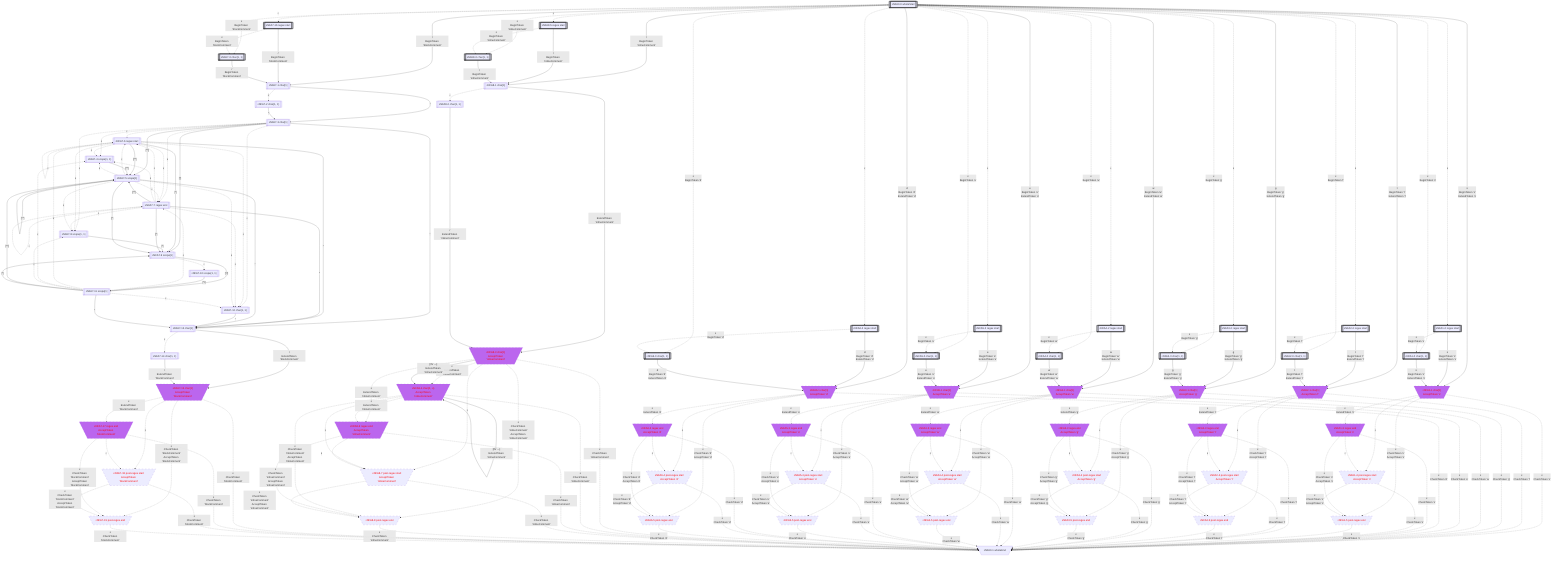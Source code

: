 flowchart
classDef c0001 color:#FF0000;
classDef c0010 stroke-dasharray: 10 10;
classDef c0011 stroke-dasharray: 10 10,color:#FF0000;
classDef c0100 fill:#BB66EE;
classDef c0101 fill:#BB66EE,color:#FF0000;
classDef c0110 fill:#BB66EE,stroke-dasharray: 10 10;
classDef c0111 fill:#BB66EE,stroke-dasharray: 10 10,color:#FF0000;
classDef c1000 stroke:#333,stroke-width:4px;
classDef c1001 stroke:#333,stroke-width:4px,color:#FF0000;
classDef c1010 stroke:#333,stroke-width:4px,stroke-dasharray: 10 10;
classDef c1011 stroke:#333,stroke-width:4px,stroke-dasharray: 10 10,color:#FF0000;
classDef c1100 stroke:#333,stroke-width:4px,fill:#BB66EE;
classDef c1101 stroke:#333,stroke-width:4px,fill:#BB66EE,color:#FF0000;
classDef c1110 stroke:#333,stroke-width:4px,fill:#BB66EE,stroke-dasharray: 10 10;
classDef c1111 stroke:#333,stroke-width:4px,fill:#BB66EE,stroke-dasharray: 10 10,color:#FF0000;
eNFA0_0_13873320[["εNFA0-0 wholeStart"]]
class eNFA0_0_13873320 c1000;
eNFA1_2_49997107[["εNFA1-2 regex start"]]
class eNFA1_2_49997107 c1000;
eNFA2_2_57751017[["εNFA2-2 regex start"]]
class eNFA2_2_57751017 c1000;
eNFA3_2_47320783[["εNFA3-2 regex start"]]
class eNFA3_2_47320783 c1000;
eNFA4_2_23233871[["εNFA4-2 regex start"]]
class eNFA4_2_23233871 c1000;
eNFA5_2_7778251[["εNFA5-2 regex start"]]
class eNFA5_2_7778251 c1000;
eNFA6_2_2895395[["εNFA6-2 regex start"]]
class eNFA6_2_2895395 c1000;
eNFA7_16_26058562[["εNFA7-16 regex start"]]
class eNFA7_16_26058562 c1000;
eNFA8_5_33200472[["εNFA8-5 regex start"]]
class eNFA8_5_33200472 c1000;
eNFA1_0_46804961[["εNFA1-0 char{1, 1}"]]
class eNFA1_0_46804961 c1000;
eNFA2_0_64300229[["εNFA2-0 char{1, 1}"]]
class eNFA2_0_64300229 c1000;
eNFA3_0_27486043[["εNFA3-0 char{1, 1}"]]
class eNFA3_0_27486043 c1000;
eNFA4_0_14412003[["εNFA4-0 char{1, 1}"]]
class eNFA4_0_14412003 c1000;
eNFA5_0_762524[["εNFA5-0 char{1, 1}"]]
class eNFA5_0_762524 c1000;
eNFA6_0_36869576[["εNFA6-0 char{1, 1}"]]
class eNFA6_0_36869576 c1000;
eNFA7_0_40946598[["εNFA7-0 char{1, 1}"]]
class eNFA7_0_40946598 c1000;
eNFA8_0_13849974[["εNFA8-0 char{1, 1}"]]
class eNFA8_0_13849974 c1000;
eNFA1_1_18591470[\"εNFA1-1 char[1]
AcceptToken 's'"/]
class eNFA1_1_18591470 c0111;
eNFA2_1_41831152[\"εNFA2-1 char[1]
AcceptToken 't'"/]
class eNFA2_1_41831152 c0111;
eNFA3_1_46047796[\"εNFA3-1 char[1]
AcceptToken 'g'"/]
class eNFA3_1_46047796 c0111;
eNFA4_1_62599163[\"εNFA4-1 char[1]
AcceptToken 'w'"/]
class eNFA4_1_62599163 c0111;
eNFA5_1_6862723[\"εNFA5-1 char[1]
AcceptToken 'e'"/]
class eNFA5_1_6862723 c0111;
eNFA6_1_63390733[\"εNFA6-1 char[1]
AcceptToken 'd'"/]
class eNFA6_1_63390733 c0111;
eNFA7_1_48106092[["εNFA7-1 char[1]"]]
eNFA8_1_4279416[["εNFA8-1 char[1]"]]
eNFA1_3_33105505[\"εNFA1-3 regex end
AcceptToken 's'"/]
class eNFA1_3_33105505 c0111;
eNFA1_4_29514091[\"εNFA1-4 post-regex start
AcceptToken 's'"/]
class eNFA1_4_29514091 c0011;
eNFA1_5_12830622[\"εNFA1-5 post-regex end"/]
class eNFA1_5_12830622 c0011;
eNFA0_1_31251786[\"εNFA0-1 wholeEnd"/]
eNFA2_3_40936054[\"εNFA2-3 regex end
AcceptToken 't'"/]
class eNFA2_3_40936054 c0111;
eNFA2_4_32880166[\"εNFA2-4 post-regex start
AcceptToken 't'"/]
class eNFA2_4_32880166 c0011;
eNFA2_5_3472420[\"εNFA2-5 post-regex end"/]
class eNFA2_5_3472420 c0011;
eNFA3_3_11776988[\"εNFA3-3 regex end
AcceptToken 'g'"/]
class eNFA3_3_11776988 c0111;
eNFA3_4_38884035[\"εNFA3-4 post-regex start
AcceptToken 'g'"/]
class eNFA3_4_38884035 c0011;
eNFA3_5_48366737[\"εNFA3-5 post-regex end"/]
class eNFA3_5_48366737 c0011;
eNFA4_3_26521557[\"εNFA4-3 regex end
AcceptToken 'w'"/]
class eNFA4_3_26521557 c0111;
eNFA4_4_37367427[\"εNFA4-4 post-regex start
AcceptToken 'w'"/]
class eNFA4_4_37367427 c0011;
eNFA4_5_32647452[\"εNFA4-5 post-regex end"/]
class eNFA4_5_32647452 c0011;
eNFA5_3_61764512[\"εNFA5-3 regex end
AcceptToken 'e'"/]
class eNFA5_3_61764512 c0111;
eNFA5_4_19009700[\"εNFA5-4 post-regex start
AcceptToken 'e'"/]
class eNFA5_4_19009700 c0011;
eNFA5_5_25391616[\"εNFA5-5 post-regex end"/]
class eNFA5_5_25391616 c0011;
eNFA6_3_33645693[\"εNFA6-3 regex end
AcceptToken 'd'"/]
class eNFA6_3_33645693 c0111;
eNFA6_4_34375783[\"εNFA6-4 post-regex start
AcceptToken 'd'"/]
class eNFA6_4_34375783 c0011;
eNFA6_5_27197959[\"εNFA6-5 post-regex end"/]
class eNFA6_5_27197959 c0011;
eNFA7_2_11088383[["εNFA7-2 char{1, 1}"]]
eNFA7_3_41845253[["εNFA7-3 char[1]"]]
eNFA8_2_38514744[["εNFA8-2 char{1, 1}"]]
eNFA8_3_2174690[\"εNFA8-3 char[1]
AcceptToken 'inlineComment'"/]
class eNFA8_3_2174690 c0111;
eNFA7_6_43455040[["εNFA7-6 regex start"]]
eNFA7_4_30197369[["εNFA7-4 scope{1, 1}"]]
eNFA7_8_55551046[["εNFA7-8 scope{1, 1}"]]
eNFA7_7_3340866[["εNFA7-7 regex end"]]
eNFA7_5_34022319[["εNFA7-5 scope[1]"]]
eNFA7_9_32686589[["εNFA7-9 scope[1]"]]
eNFA7_12_41062959[["εNFA7-12 char{1, 1}"]]
eNFA7_13_30368075[["εNFA7-13 char[1]"]]
eNFA8_4_30067794[\"εNFA8-4 char{0, ∞}
AcceptToken 'inlineComment'"/]
class eNFA8_4_30067794 c0111;
eNFA8_6_19572211[\"εNFA8-6 regex end
AcceptToken 'inlineComment'"/]
class eNFA8_6_19572211 c0111;
eNFA8_7_57540904[\"εNFA8-7 post-regex start
AcceptToken 'inlineComment'"/]
class eNFA8_7_57540904 c0011;
eNFA8_8_16358126[\"εNFA8-8 post-regex end"/]
class eNFA8_8_16358126 c0011;
eNFA7_10_25743851[["εNFA7-10 scope{1, 1}"]]
eNFA7_11_13005406[["εNFA7-11 scope[1]"]]
eNFA7_14_30301652[["εNFA7-14 char{1, 1}"]]
eNFA7_15_32975066[\"εNFA7-15 char[1]
AcceptToken 'blockComment'"/]
class eNFA7_15_32975066 c0111;
eNFA7_17_28340140[\"εNFA7-17 regex end
AcceptToken 'blockComment'"/]
class eNFA7_17_28340140 c0111;
eNFA7_18_53734669[\"εNFA7-18 post-regex start
AcceptToken 'blockComment'"/]
class eNFA7_18_53734669 c0011;
eNFA7_19_49939793[\"εNFA7-19 post-regex end"/]
class eNFA7_19_49939793 c0011;
eNFA0_0_13873320 -.->|"ε"|eNFA1_2_49997107
eNFA0_0_13873320 -.->|"ε"|eNFA2_2_57751017
eNFA0_0_13873320 -.->|"ε"|eNFA3_2_47320783
eNFA0_0_13873320 -.->|"ε"|eNFA4_2_23233871
eNFA0_0_13873320 -.->|"ε"|eNFA5_2_7778251
eNFA0_0_13873320 -.->|"ε"|eNFA6_2_2895395
eNFA0_0_13873320 -.->|"ε"|eNFA7_16_26058562
eNFA0_0_13873320 -.->|"ε"|eNFA8_5_33200472
eNFA0_0_13873320 -.->|"ε
BeginToken 's'"|eNFA1_0_46804961
eNFA0_0_13873320 -.->|"ε
BeginToken 't'"|eNFA2_0_64300229
eNFA0_0_13873320 -.->|"ε
BeginToken 'g'"|eNFA3_0_27486043
eNFA0_0_13873320 -.->|"ε
BeginToken 'w'"|eNFA4_0_14412003
eNFA0_0_13873320 -.->|"ε
BeginToken 'e'"|eNFA5_0_762524
eNFA0_0_13873320 -.->|"ε
BeginToken 'd'"|eNFA6_0_36869576
eNFA0_0_13873320 -.->|"ε
BeginToken 'blockComment'"|eNFA7_0_40946598
eNFA0_0_13873320 -.->|"ε
BeginToken 'inlineComment'"|eNFA8_0_13849974
eNFA0_0_13873320 -->|"s
BeginToken 's'
ExtendToken 's'"|eNFA1_1_18591470
eNFA0_0_13873320 -->|"t
BeginToken 't'
ExtendToken 't'"|eNFA2_1_41831152
eNFA0_0_13873320 -->|"g
BeginToken 'g'
ExtendToken 'g'"|eNFA3_1_46047796
eNFA0_0_13873320 -->|"w
BeginToken 'w'
ExtendToken 'w'"|eNFA4_1_62599163
eNFA0_0_13873320 -->|"e
BeginToken 'e'
ExtendToken 'e'"|eNFA5_1_6862723
eNFA0_0_13873320 -->|"d
BeginToken 'd'
ExtendToken 'd'"|eNFA6_1_63390733
eNFA0_0_13873320 -->|"/
BeginToken 'blockComment'"|eNFA7_1_48106092
eNFA0_0_13873320 -->|"/
BeginToken 'inlineComment'"|eNFA8_1_4279416
eNFA1_2_49997107 -.->|"ε
BeginToken 's'"|eNFA1_0_46804961
eNFA1_2_49997107 -->|"s
BeginToken 's'
ExtendToken 's'"|eNFA1_1_18591470
eNFA2_2_57751017 -.->|"ε
BeginToken 't'"|eNFA2_0_64300229
eNFA2_2_57751017 -->|"t
BeginToken 't'
ExtendToken 't'"|eNFA2_1_41831152
eNFA3_2_47320783 -.->|"ε
BeginToken 'g'"|eNFA3_0_27486043
eNFA3_2_47320783 -->|"g
BeginToken 'g'
ExtendToken 'g'"|eNFA3_1_46047796
eNFA4_2_23233871 -.->|"ε
BeginToken 'w'"|eNFA4_0_14412003
eNFA4_2_23233871 -->|"w
BeginToken 'w'
ExtendToken 'w'"|eNFA4_1_62599163
eNFA5_2_7778251 -.->|"ε
BeginToken 'e'"|eNFA5_0_762524
eNFA5_2_7778251 -->|"e
BeginToken 'e'
ExtendToken 'e'"|eNFA5_1_6862723
eNFA6_2_2895395 -.->|"ε
BeginToken 'd'"|eNFA6_0_36869576
eNFA6_2_2895395 -->|"d
BeginToken 'd'
ExtendToken 'd'"|eNFA6_1_63390733
eNFA7_16_26058562 -.->|"ε
BeginToken 'blockComment'"|eNFA7_0_40946598
eNFA7_16_26058562 -->|"/
BeginToken 'blockComment'"|eNFA7_1_48106092
eNFA8_5_33200472 -.->|"ε
BeginToken 'inlineComment'"|eNFA8_0_13849974
eNFA8_5_33200472 -->|"/
BeginToken 'inlineComment'"|eNFA8_1_4279416
eNFA1_0_46804961 -->|"s
BeginToken 's'
ExtendToken 's'"|eNFA1_1_18591470
eNFA2_0_64300229 -->|"t
BeginToken 't'
ExtendToken 't'"|eNFA2_1_41831152
eNFA3_0_27486043 -->|"g
BeginToken 'g'
ExtendToken 'g'"|eNFA3_1_46047796
eNFA4_0_14412003 -->|"w
BeginToken 'w'
ExtendToken 'w'"|eNFA4_1_62599163
eNFA5_0_762524 -->|"e
BeginToken 'e'
ExtendToken 'e'"|eNFA5_1_6862723
eNFA6_0_36869576 -->|"d
BeginToken 'd'
ExtendToken 'd'"|eNFA6_1_63390733
eNFA7_0_40946598 -->|"/
BeginToken 'blockComment'"|eNFA7_1_48106092
eNFA8_0_13849974 -->|"/
BeginToken 'inlineComment'"|eNFA8_1_4279416
eNFA1_1_18591470 -.->|"ε
ExtendToken 's'"|eNFA1_3_33105505
eNFA1_1_18591470 -.->|"ε"|eNFA1_4_29514091
eNFA1_1_18591470 -.->|"ε
CheckToken 's'
AcceptToken 's'"|eNFA1_5_12830622
eNFA1_1_18591470 -.->|"ε
CheckToken 's'"|eNFA0_1_31251786
eNFA2_1_41831152 -.->|"ε
ExtendToken 't'"|eNFA2_3_40936054
eNFA2_1_41831152 -.->|"ε"|eNFA2_4_32880166
eNFA2_1_41831152 -.->|"ε
CheckToken 't'
AcceptToken 't'"|eNFA2_5_3472420
eNFA2_1_41831152 -.->|"ε
CheckToken 't'"|eNFA0_1_31251786
eNFA3_1_46047796 -.->|"ε
ExtendToken 'g'"|eNFA3_3_11776988
eNFA3_1_46047796 -.->|"ε"|eNFA3_4_38884035
eNFA3_1_46047796 -.->|"ε
CheckToken 'g'
AcceptToken 'g'"|eNFA3_5_48366737
eNFA3_1_46047796 -.->|"ε
CheckToken 'g'"|eNFA0_1_31251786
eNFA4_1_62599163 -.->|"ε
ExtendToken 'w'"|eNFA4_3_26521557
eNFA4_1_62599163 -.->|"ε"|eNFA4_4_37367427
eNFA4_1_62599163 -.->|"ε
CheckToken 'w'
AcceptToken 'w'"|eNFA4_5_32647452
eNFA4_1_62599163 -.->|"ε
CheckToken 'w'"|eNFA0_1_31251786
eNFA5_1_6862723 -.->|"ε
ExtendToken 'e'"|eNFA5_3_61764512
eNFA5_1_6862723 -.->|"ε"|eNFA5_4_19009700
eNFA5_1_6862723 -.->|"ε
CheckToken 'e'
AcceptToken 'e'"|eNFA5_5_25391616
eNFA5_1_6862723 -.->|"ε
CheckToken 'e'"|eNFA0_1_31251786
eNFA6_1_63390733 -.->|"ε
ExtendToken 'd'"|eNFA6_3_33645693
eNFA6_1_63390733 -.->|"ε"|eNFA6_4_34375783
eNFA6_1_63390733 -.->|"ε
CheckToken 'd'
AcceptToken 'd'"|eNFA6_5_27197959
eNFA6_1_63390733 -.->|"ε
CheckToken 'd'"|eNFA0_1_31251786
eNFA7_1_48106092 -.->|"ε"|eNFA7_2_11088383
eNFA7_1_48106092 -->|"*"|eNFA7_3_41845253
eNFA8_1_4279416 -.->|"ε"|eNFA8_2_38514744
eNFA8_1_4279416 -->|"/
ExtendToken 'inlineComment'"|eNFA8_3_2174690
eNFA1_3_33105505 -.->|"ε"|eNFA1_4_29514091
eNFA1_3_33105505 -.->|"ε
CheckToken 's'
AcceptToken 's'"|eNFA1_5_12830622
eNFA1_3_33105505 -.->|"ε
CheckToken 's'"|eNFA0_1_31251786
eNFA1_4_29514091 -.->|"ε
CheckToken 's'
AcceptToken 's'"|eNFA1_5_12830622
eNFA1_4_29514091 -.->|"ε
CheckToken 's'"|eNFA0_1_31251786
eNFA1_5_12830622 -.->|"ε
CheckToken 's'"|eNFA0_1_31251786
eNFA2_3_40936054 -.->|"ε"|eNFA2_4_32880166
eNFA2_3_40936054 -.->|"ε
CheckToken 't'
AcceptToken 't'"|eNFA2_5_3472420
eNFA2_3_40936054 -.->|"ε
CheckToken 't'"|eNFA0_1_31251786
eNFA2_4_32880166 -.->|"ε
CheckToken 't'
AcceptToken 't'"|eNFA2_5_3472420
eNFA2_4_32880166 -.->|"ε
CheckToken 't'"|eNFA0_1_31251786
eNFA2_5_3472420 -.->|"ε
CheckToken 't'"|eNFA0_1_31251786
eNFA3_3_11776988 -.->|"ε"|eNFA3_4_38884035
eNFA3_3_11776988 -.->|"ε
CheckToken 'g'
AcceptToken 'g'"|eNFA3_5_48366737
eNFA3_3_11776988 -.->|"ε
CheckToken 'g'"|eNFA0_1_31251786
eNFA3_4_38884035 -.->|"ε
CheckToken 'g'
AcceptToken 'g'"|eNFA3_5_48366737
eNFA3_4_38884035 -.->|"ε
CheckToken 'g'"|eNFA0_1_31251786
eNFA3_5_48366737 -.->|"ε
CheckToken 'g'"|eNFA0_1_31251786
eNFA4_3_26521557 -.->|"ε"|eNFA4_4_37367427
eNFA4_3_26521557 -.->|"ε
CheckToken 'w'
AcceptToken 'w'"|eNFA4_5_32647452
eNFA4_3_26521557 -.->|"ε
CheckToken 'w'"|eNFA0_1_31251786
eNFA4_4_37367427 -.->|"ε
CheckToken 'w'
AcceptToken 'w'"|eNFA4_5_32647452
eNFA4_4_37367427 -.->|"ε
CheckToken 'w'"|eNFA0_1_31251786
eNFA4_5_32647452 -.->|"ε
CheckToken 'w'"|eNFA0_1_31251786
eNFA5_3_61764512 -.->|"ε"|eNFA5_4_19009700
eNFA5_3_61764512 -.->|"ε
CheckToken 'e'
AcceptToken 'e'"|eNFA5_5_25391616
eNFA5_3_61764512 -.->|"ε
CheckToken 'e'"|eNFA0_1_31251786
eNFA5_4_19009700 -.->|"ε
CheckToken 'e'
AcceptToken 'e'"|eNFA5_5_25391616
eNFA5_4_19009700 -.->|"ε
CheckToken 'e'"|eNFA0_1_31251786
eNFA5_5_25391616 -.->|"ε
CheckToken 'e'"|eNFA0_1_31251786
eNFA6_3_33645693 -.->|"ε"|eNFA6_4_34375783
eNFA6_3_33645693 -.->|"ε
CheckToken 'd'
AcceptToken 'd'"|eNFA6_5_27197959
eNFA6_3_33645693 -.->|"ε
CheckToken 'd'"|eNFA0_1_31251786
eNFA6_4_34375783 -.->|"ε
CheckToken 'd'
AcceptToken 'd'"|eNFA6_5_27197959
eNFA6_4_34375783 -.->|"ε
CheckToken 'd'"|eNFA0_1_31251786
eNFA6_5_27197959 -.->|"ε
CheckToken 'd'"|eNFA0_1_31251786
eNFA7_2_11088383 -->|"*"|eNFA7_3_41845253
eNFA7_3_41845253 -.->|"ε"|eNFA7_6_43455040
eNFA7_3_41845253 -.->|"ε"|eNFA7_4_30197369
eNFA7_3_41845253 -.->|"ε"|eNFA7_8_55551046
eNFA7_3_41845253 -.->|"ε"|eNFA7_7_3340866
eNFA7_3_41845253 -->|"[^*]"|eNFA7_5_34022319
eNFA7_3_41845253 -->|"[*]"|eNFA7_9_32686589
eNFA7_3_41845253 -.->|"ε"|eNFA7_12_41062959
eNFA7_3_41845253 -->|"*"|eNFA7_13_30368075
eNFA8_2_38514744 -->|"/
ExtendToken 'inlineComment'"|eNFA8_3_2174690
eNFA8_3_2174690 -.->|"ε
ExtendToken 'inlineComment'"|eNFA8_4_30067794
eNFA8_3_2174690 -->|"[#92;t#92;r#32;-~]
ExtendToken 'inlineComment'"|eNFA8_4_30067794
eNFA8_3_2174690 -.->|"ε
ExtendToken 'inlineComment'"|eNFA8_6_19572211
eNFA8_3_2174690 -.->|"ε"|eNFA8_7_57540904
eNFA8_3_2174690 -.->|"ε
CheckToken 'inlineComment'
AcceptToken 'inlineComment'"|eNFA8_8_16358126
eNFA8_3_2174690 -.->|"ε
CheckToken 'inlineComment'"|eNFA0_1_31251786
eNFA7_6_43455040 -.->|"ε"|eNFA7_4_30197369
eNFA7_6_43455040 -.->|"ε"|eNFA7_8_55551046
eNFA7_6_43455040 -.->|"ε"|eNFA7_7_3340866
eNFA7_6_43455040 -->|"[^*]"|eNFA7_5_34022319
eNFA7_6_43455040 -->|"[*]"|eNFA7_9_32686589
eNFA7_6_43455040 -.->|"ε"|eNFA7_6_43455040
eNFA7_6_43455040 -.->|"ε"|eNFA7_12_41062959
eNFA7_6_43455040 -->|"*"|eNFA7_13_30368075
eNFA7_4_30197369 -->|"[^*]"|eNFA7_5_34022319
eNFA7_8_55551046 -->|"[*]"|eNFA7_9_32686589
eNFA7_7_3340866 -.->|"ε"|eNFA7_6_43455040
eNFA7_7_3340866 -.->|"ε"|eNFA7_12_41062959
eNFA7_7_3340866 -.->|"ε"|eNFA7_4_30197369
eNFA7_7_3340866 -.->|"ε"|eNFA7_8_55551046
eNFA7_7_3340866 -.->|"ε"|eNFA7_7_3340866
eNFA7_7_3340866 -->|"[^*]"|eNFA7_5_34022319
eNFA7_7_3340866 -->|"[*]"|eNFA7_9_32686589
eNFA7_7_3340866 -->|"*"|eNFA7_13_30368075
eNFA7_5_34022319 -.->|"ε"|eNFA7_7_3340866
eNFA7_5_34022319 -.->|"ε"|eNFA7_6_43455040
eNFA7_5_34022319 -.->|"ε"|eNFA7_12_41062959
eNFA7_5_34022319 -.->|"ε"|eNFA7_4_30197369
eNFA7_5_34022319 -.->|"ε"|eNFA7_8_55551046
eNFA7_5_34022319 -->|"[^*]"|eNFA7_5_34022319
eNFA7_5_34022319 -->|"[*]"|eNFA7_9_32686589
eNFA7_5_34022319 -->|"*"|eNFA7_13_30368075
eNFA7_9_32686589 -.->|"ε"|eNFA7_10_25743851
eNFA7_9_32686589 -->|"[^/]"|eNFA7_11_13005406
eNFA7_12_41062959 -->|"*"|eNFA7_13_30368075
eNFA7_13_30368075 -.->|"ε"|eNFA7_14_30301652
eNFA7_13_30368075 -->|"/
ExtendToken 'blockComment'"|eNFA7_15_32975066
eNFA8_4_30067794 -->|"[#92;t#92;r#32;-~]
ExtendToken 'inlineComment'"|eNFA8_4_30067794
eNFA8_4_30067794 -.->|"ε
ExtendToken 'inlineComment'"|eNFA8_6_19572211
eNFA8_4_30067794 -.->|"ε"|eNFA8_7_57540904
eNFA8_4_30067794 -.->|"ε
CheckToken 'inlineComment'
AcceptToken 'inlineComment'"|eNFA8_8_16358126
eNFA8_4_30067794 -.->|"ε
CheckToken 'inlineComment'"|eNFA0_1_31251786
eNFA8_6_19572211 -.->|"ε"|eNFA8_7_57540904
eNFA8_6_19572211 -.->|"ε
CheckToken 'inlineComment'
AcceptToken 'inlineComment'"|eNFA8_8_16358126
eNFA8_6_19572211 -.->|"ε
CheckToken 'inlineComment'"|eNFA0_1_31251786
eNFA8_7_57540904 -.->|"ε
CheckToken 'inlineComment'
AcceptToken 'inlineComment'"|eNFA8_8_16358126
eNFA8_7_57540904 -.->|"ε
CheckToken 'inlineComment'"|eNFA0_1_31251786
eNFA8_8_16358126 -.->|"ε
CheckToken 'inlineComment'"|eNFA0_1_31251786
eNFA7_10_25743851 -->|"[^/]"|eNFA7_11_13005406
eNFA7_11_13005406 -.->|"ε"|eNFA7_7_3340866
eNFA7_11_13005406 -.->|"ε"|eNFA7_6_43455040
eNFA7_11_13005406 -.->|"ε"|eNFA7_12_41062959
eNFA7_11_13005406 -.->|"ε"|eNFA7_4_30197369
eNFA7_11_13005406 -.->|"ε"|eNFA7_8_55551046
eNFA7_11_13005406 -->|"[^*]"|eNFA7_5_34022319
eNFA7_11_13005406 -->|"[*]"|eNFA7_9_32686589
eNFA7_11_13005406 -->|"*"|eNFA7_13_30368075
eNFA7_14_30301652 -->|"/
ExtendToken 'blockComment'"|eNFA7_15_32975066
eNFA7_15_32975066 -.->|"ε
ExtendToken 'blockComment'"|eNFA7_17_28340140
eNFA7_15_32975066 -.->|"ε"|eNFA7_18_53734669
eNFA7_15_32975066 -.->|"ε
CheckToken 'blockComment'
AcceptToken 'blockComment'"|eNFA7_19_49939793
eNFA7_15_32975066 -.->|"ε
CheckToken 'blockComment'"|eNFA0_1_31251786
eNFA7_17_28340140 -.->|"ε"|eNFA7_18_53734669
eNFA7_17_28340140 -.->|"ε
CheckToken 'blockComment'
AcceptToken 'blockComment'"|eNFA7_19_49939793
eNFA7_17_28340140 -.->|"ε
CheckToken 'blockComment'"|eNFA0_1_31251786
eNFA7_18_53734669 -.->|"ε
CheckToken 'blockComment'
AcceptToken 'blockComment'"|eNFA7_19_49939793
eNFA7_18_53734669 -.->|"ε
CheckToken 'blockComment'"|eNFA0_1_31251786
eNFA7_19_49939793 -.->|"ε
CheckToken 'blockComment'"|eNFA0_1_31251786
